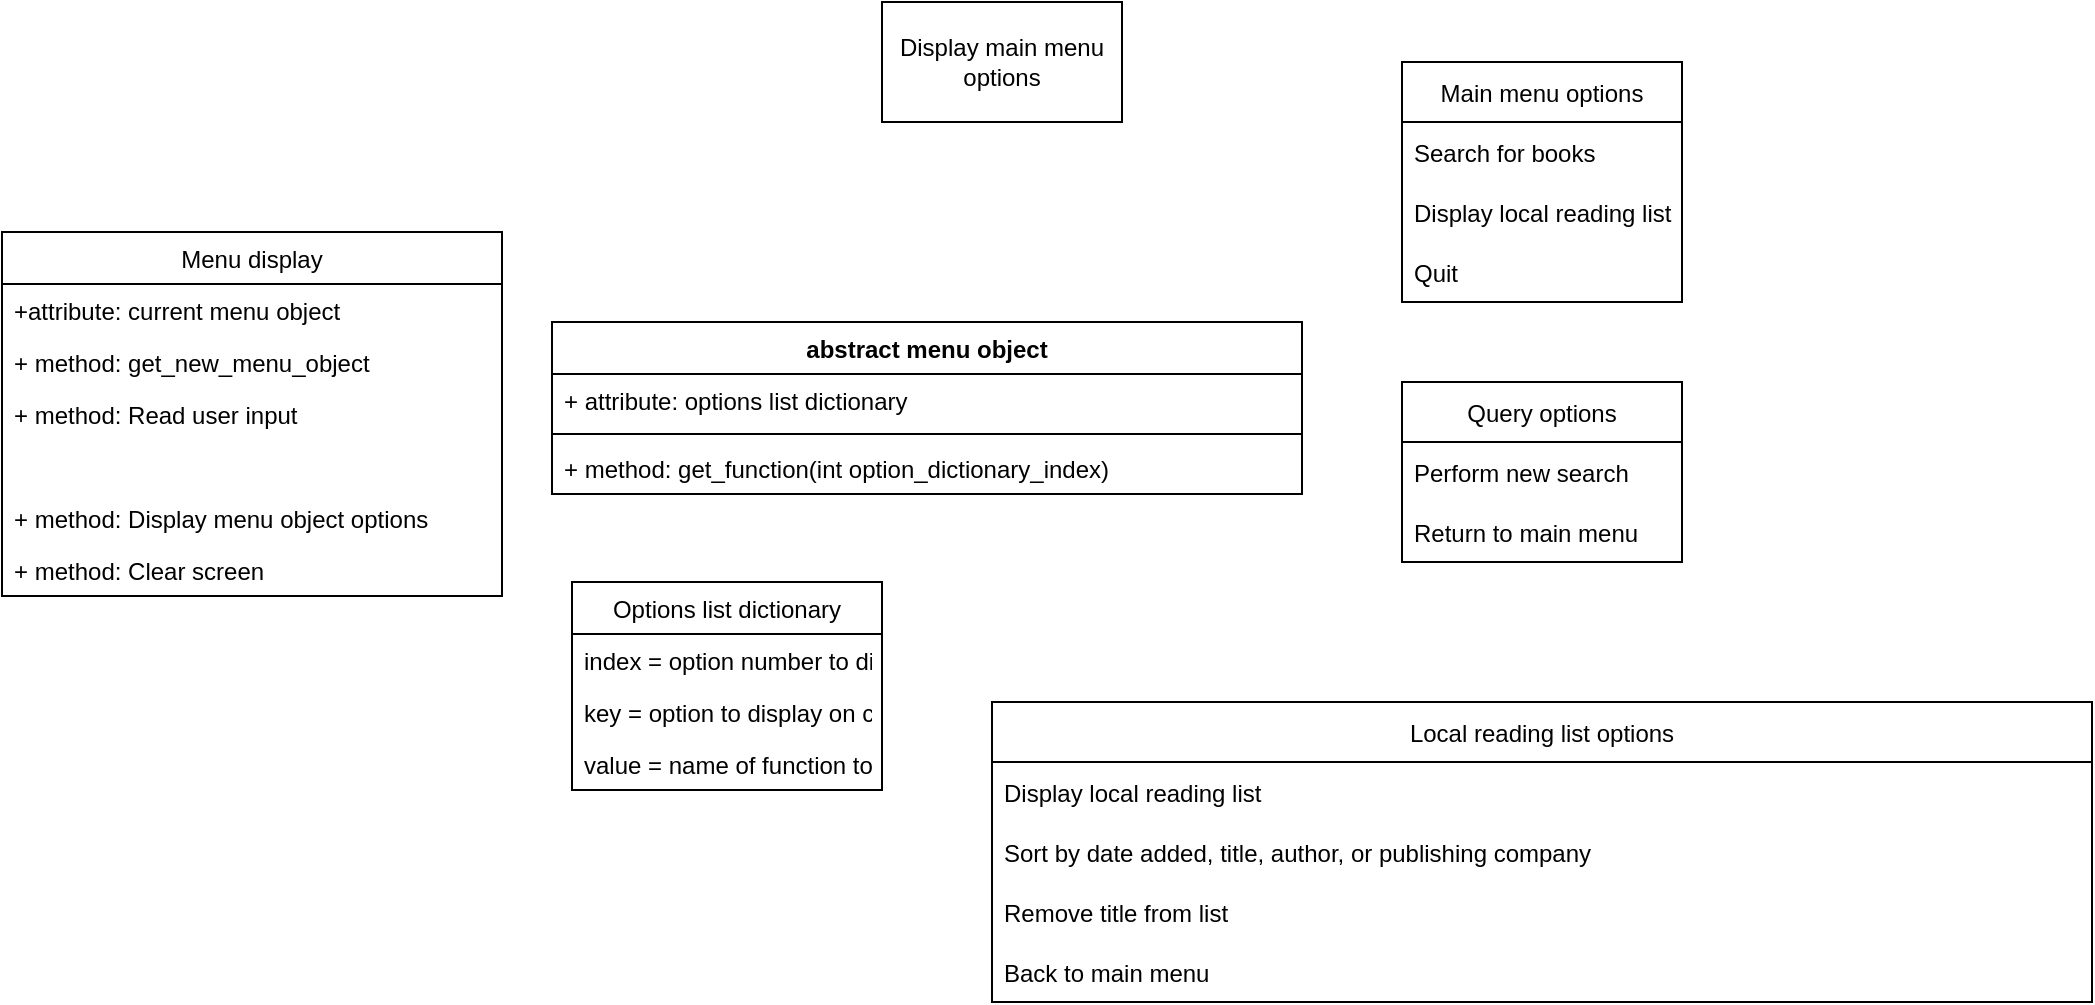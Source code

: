 <mxfile>
    <diagram id="sUUWQSXMWqEG7qh8vQHn" name="Page-1">
        <mxGraphModel dx="1821" dy="470" grid="1" gridSize="10" guides="1" tooltips="1" connect="1" arrows="1" fold="1" page="1" pageScale="1" pageWidth="850" pageHeight="1100" math="0" shadow="0">
            <root>
                <mxCell id="0"/>
                <mxCell id="1" parent="0"/>
                <mxCell id="r3uNl88hV9XnoEyiyJvW-1" value="Display main menu options" style="rounded=0;whiteSpace=wrap;html=1;" parent="1" vertex="1">
                    <mxGeometry x="110" y="60" width="120" height="60" as="geometry"/>
                </mxCell>
                <mxCell id="r3uNl88hV9XnoEyiyJvW-2" value="Main menu options" style="swimlane;fontStyle=0;childLayout=stackLayout;horizontal=1;startSize=30;horizontalStack=0;resizeParent=1;resizeParentMax=0;resizeLast=0;collapsible=1;marginBottom=0;" parent="1" vertex="1">
                    <mxGeometry x="370" y="90" width="140" height="120" as="geometry"/>
                </mxCell>
                <mxCell id="r3uNl88hV9XnoEyiyJvW-3" value="Search for books" style="text;strokeColor=none;fillColor=none;align=left;verticalAlign=middle;spacingLeft=4;spacingRight=4;overflow=hidden;points=[[0,0.5],[1,0.5]];portConstraint=eastwest;rotatable=0;" parent="r3uNl88hV9XnoEyiyJvW-2" vertex="1">
                    <mxGeometry y="30" width="140" height="30" as="geometry"/>
                </mxCell>
                <mxCell id="r3uNl88hV9XnoEyiyJvW-4" value="Display local reading list" style="text;strokeColor=none;fillColor=none;align=left;verticalAlign=middle;spacingLeft=4;spacingRight=4;overflow=hidden;points=[[0,0.5],[1,0.5]];portConstraint=eastwest;rotatable=0;" parent="r3uNl88hV9XnoEyiyJvW-2" vertex="1">
                    <mxGeometry y="60" width="140" height="30" as="geometry"/>
                </mxCell>
                <mxCell id="r3uNl88hV9XnoEyiyJvW-5" value="Quit" style="text;strokeColor=none;fillColor=none;align=left;verticalAlign=middle;spacingLeft=4;spacingRight=4;overflow=hidden;points=[[0,0.5],[1,0.5]];portConstraint=eastwest;rotatable=0;" parent="r3uNl88hV9XnoEyiyJvW-2" vertex="1">
                    <mxGeometry y="90" width="140" height="30" as="geometry"/>
                </mxCell>
                <mxCell id="r3uNl88hV9XnoEyiyJvW-6" value="Query options" style="swimlane;fontStyle=0;childLayout=stackLayout;horizontal=1;startSize=30;horizontalStack=0;resizeParent=1;resizeParentMax=0;resizeLast=0;collapsible=1;marginBottom=0;" parent="1" vertex="1">
                    <mxGeometry x="370" y="250" width="140" height="90" as="geometry"/>
                </mxCell>
                <mxCell id="r3uNl88hV9XnoEyiyJvW-8" value="Perform new search" style="text;strokeColor=none;fillColor=none;align=left;verticalAlign=middle;spacingLeft=4;spacingRight=4;overflow=hidden;points=[[0,0.5],[1,0.5]];portConstraint=eastwest;rotatable=0;" parent="r3uNl88hV9XnoEyiyJvW-6" vertex="1">
                    <mxGeometry y="30" width="140" height="30" as="geometry"/>
                </mxCell>
                <mxCell id="r3uNl88hV9XnoEyiyJvW-9" value="Return to main menu" style="text;strokeColor=none;fillColor=none;align=left;verticalAlign=middle;spacingLeft=4;spacingRight=4;overflow=hidden;points=[[0,0.5],[1,0.5]];portConstraint=eastwest;rotatable=0;" parent="r3uNl88hV9XnoEyiyJvW-6" vertex="1">
                    <mxGeometry y="60" width="140" height="30" as="geometry"/>
                </mxCell>
                <mxCell id="r3uNl88hV9XnoEyiyJvW-10" value="Local reading list options" style="swimlane;fontStyle=0;childLayout=stackLayout;horizontal=1;startSize=30;horizontalStack=0;resizeParent=1;resizeParentMax=0;resizeLast=0;collapsible=1;marginBottom=0;" parent="1" vertex="1">
                    <mxGeometry x="165" y="410" width="550" height="150" as="geometry"/>
                </mxCell>
                <mxCell id="r3uNl88hV9XnoEyiyJvW-11" value="Display local reading list" style="text;strokeColor=none;fillColor=none;align=left;verticalAlign=middle;spacingLeft=4;spacingRight=4;overflow=hidden;points=[[0,0.5],[1,0.5]];portConstraint=eastwest;rotatable=0;" parent="r3uNl88hV9XnoEyiyJvW-10" vertex="1">
                    <mxGeometry y="30" width="550" height="30" as="geometry"/>
                </mxCell>
                <mxCell id="r3uNl88hV9XnoEyiyJvW-12" value="Sort by date added, title, author, or publishing company" style="text;strokeColor=none;fillColor=none;align=left;verticalAlign=middle;spacingLeft=4;spacingRight=4;overflow=hidden;points=[[0,0.5],[1,0.5]];portConstraint=eastwest;rotatable=0;" parent="r3uNl88hV9XnoEyiyJvW-10" vertex="1">
                    <mxGeometry y="60" width="550" height="30" as="geometry"/>
                </mxCell>
                <mxCell id="r3uNl88hV9XnoEyiyJvW-13" value="Remove title from list" style="text;strokeColor=none;fillColor=none;align=left;verticalAlign=middle;spacingLeft=4;spacingRight=4;overflow=hidden;points=[[0,0.5],[1,0.5]];portConstraint=eastwest;rotatable=0;" parent="r3uNl88hV9XnoEyiyJvW-10" vertex="1">
                    <mxGeometry y="90" width="550" height="30" as="geometry"/>
                </mxCell>
                <mxCell id="r3uNl88hV9XnoEyiyJvW-14" value="Back to main menu" style="text;strokeColor=none;fillColor=none;align=left;verticalAlign=middle;spacingLeft=4;spacingRight=4;overflow=hidden;points=[[0,0.5],[1,0.5]];portConstraint=eastwest;rotatable=0;" parent="r3uNl88hV9XnoEyiyJvW-10" vertex="1">
                    <mxGeometry y="120" width="550" height="30" as="geometry"/>
                </mxCell>
                <mxCell id="r3uNl88hV9XnoEyiyJvW-15" value="Menu display" style="swimlane;fontStyle=0;childLayout=stackLayout;horizontal=1;startSize=26;fillColor=none;horizontalStack=0;resizeParent=1;resizeParentMax=0;resizeLast=0;collapsible=1;marginBottom=0;" parent="1" vertex="1">
                    <mxGeometry x="-330" y="175" width="250" height="182" as="geometry"/>
                </mxCell>
                <mxCell id="r3uNl88hV9XnoEyiyJvW-16" value="+attribute: current menu object" style="text;strokeColor=none;fillColor=none;align=left;verticalAlign=top;spacingLeft=4;spacingRight=4;overflow=hidden;rotatable=0;points=[[0,0.5],[1,0.5]];portConstraint=eastwest;" parent="r3uNl88hV9XnoEyiyJvW-15" vertex="1">
                    <mxGeometry y="26" width="250" height="26" as="geometry"/>
                </mxCell>
                <mxCell id="r3uNl88hV9XnoEyiyJvW-17" value="+ method: get_new_menu_object" style="text;strokeColor=none;fillColor=none;align=left;verticalAlign=top;spacingLeft=4;spacingRight=4;overflow=hidden;rotatable=0;points=[[0,0.5],[1,0.5]];portConstraint=eastwest;" parent="r3uNl88hV9XnoEyiyJvW-15" vertex="1">
                    <mxGeometry y="52" width="250" height="26" as="geometry"/>
                </mxCell>
                <mxCell id="r3uNl88hV9XnoEyiyJvW-18" value="+ method: Read user input" style="text;strokeColor=none;fillColor=none;align=left;verticalAlign=top;spacingLeft=4;spacingRight=4;overflow=hidden;rotatable=0;points=[[0,0.5],[1,0.5]];portConstraint=eastwest;" parent="r3uNl88hV9XnoEyiyJvW-15" vertex="1">
                    <mxGeometry y="78" width="250" height="26" as="geometry"/>
                </mxCell>
                <mxCell id="r3uNl88hV9XnoEyiyJvW-35" style="text;strokeColor=none;fillColor=none;align=left;verticalAlign=top;spacingLeft=4;spacingRight=4;overflow=hidden;rotatable=0;points=[[0,0.5],[1,0.5]];portConstraint=eastwest;" parent="r3uNl88hV9XnoEyiyJvW-15" vertex="1">
                    <mxGeometry y="104" width="250" height="26" as="geometry"/>
                </mxCell>
                <mxCell id="r3uNl88hV9XnoEyiyJvW-19" value="+ method: Display menu object options" style="text;strokeColor=none;fillColor=none;align=left;verticalAlign=top;spacingLeft=4;spacingRight=4;overflow=hidden;rotatable=0;points=[[0,0.5],[1,0.5]];portConstraint=eastwest;" parent="r3uNl88hV9XnoEyiyJvW-15" vertex="1">
                    <mxGeometry y="130" width="250" height="26" as="geometry"/>
                </mxCell>
                <mxCell id="r3uNl88hV9XnoEyiyJvW-20" value="+ method: Clear screen" style="text;strokeColor=none;fillColor=none;align=left;verticalAlign=top;spacingLeft=4;spacingRight=4;overflow=hidden;rotatable=0;points=[[0,0.5],[1,0.5]];portConstraint=eastwest;" parent="r3uNl88hV9XnoEyiyJvW-15" vertex="1">
                    <mxGeometry y="156" width="250" height="26" as="geometry"/>
                </mxCell>
                <mxCell id="r3uNl88hV9XnoEyiyJvW-21" value="abstract menu object" style="swimlane;fontStyle=1;align=center;verticalAlign=top;childLayout=stackLayout;horizontal=1;startSize=26;horizontalStack=0;resizeParent=1;resizeParentMax=0;resizeLast=0;collapsible=1;marginBottom=0;" parent="1" vertex="1">
                    <mxGeometry x="-55" y="220" width="375" height="86" as="geometry"/>
                </mxCell>
                <mxCell id="r3uNl88hV9XnoEyiyJvW-22" value="+ attribute: options list dictionary&#10;" style="text;strokeColor=none;fillColor=none;align=left;verticalAlign=top;spacingLeft=4;spacingRight=4;overflow=hidden;rotatable=0;points=[[0,0.5],[1,0.5]];portConstraint=eastwest;" parent="r3uNl88hV9XnoEyiyJvW-21" vertex="1">
                    <mxGeometry y="26" width="375" height="26" as="geometry"/>
                </mxCell>
                <mxCell id="r3uNl88hV9XnoEyiyJvW-23" value="" style="line;strokeWidth=1;fillColor=none;align=left;verticalAlign=middle;spacingTop=-1;spacingLeft=3;spacingRight=3;rotatable=0;labelPosition=right;points=[];portConstraint=eastwest;" parent="r3uNl88hV9XnoEyiyJvW-21" vertex="1">
                    <mxGeometry y="52" width="375" height="8" as="geometry"/>
                </mxCell>
                <mxCell id="r3uNl88hV9XnoEyiyJvW-24" value="+ method: get_function(int option_dictionary_index)" style="text;strokeColor=none;fillColor=none;align=left;verticalAlign=top;spacingLeft=4;spacingRight=4;overflow=hidden;rotatable=0;points=[[0,0.5],[1,0.5]];portConstraint=eastwest;" parent="r3uNl88hV9XnoEyiyJvW-21" vertex="1">
                    <mxGeometry y="60" width="375" height="26" as="geometry"/>
                </mxCell>
                <mxCell id="r3uNl88hV9XnoEyiyJvW-26" value="Options list dictionary" style="swimlane;fontStyle=0;childLayout=stackLayout;horizontal=1;startSize=26;fillColor=none;horizontalStack=0;resizeParent=1;resizeParentMax=0;resizeLast=0;collapsible=1;marginBottom=0;" parent="1" vertex="1">
                    <mxGeometry x="-45" y="350" width="155" height="104" as="geometry">
                        <mxRectangle x="-130" y="530" width="150" height="26" as="alternateBounds"/>
                    </mxGeometry>
                </mxCell>
                <mxCell id="r3uNl88hV9XnoEyiyJvW-30" value="index = option number to display on cli" style="text;strokeColor=none;fillColor=none;align=left;verticalAlign=top;spacingLeft=4;spacingRight=4;overflow=hidden;rotatable=0;points=[[0,0.5],[1,0.5]];portConstraint=eastwest;" parent="r3uNl88hV9XnoEyiyJvW-26" vertex="1">
                    <mxGeometry y="26" width="155" height="26" as="geometry"/>
                </mxCell>
                <mxCell id="r3uNl88hV9XnoEyiyJvW-27" value="key = option to display on cli" style="text;strokeColor=none;fillColor=none;align=left;verticalAlign=top;spacingLeft=4;spacingRight=4;overflow=hidden;rotatable=0;points=[[0,0.5],[1,0.5]];portConstraint=eastwest;" parent="r3uNl88hV9XnoEyiyJvW-26" vertex="1">
                    <mxGeometry y="52" width="155" height="26" as="geometry"/>
                </mxCell>
                <mxCell id="r3uNl88hV9XnoEyiyJvW-28" value="value = name of function to call" style="text;strokeColor=none;fillColor=none;align=left;verticalAlign=top;spacingLeft=4;spacingRight=4;overflow=hidden;rotatable=0;points=[[0,0.5],[1,0.5]];portConstraint=eastwest;" parent="r3uNl88hV9XnoEyiyJvW-26" vertex="1">
                    <mxGeometry y="78" width="155" height="26" as="geometry"/>
                </mxCell>
            </root>
        </mxGraphModel>
    </diagram>
</mxfile>